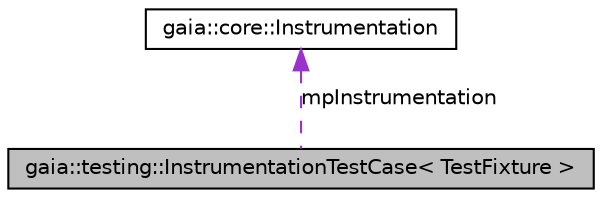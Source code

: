 digraph G
{
  edge [fontname="Helvetica",fontsize="10",labelfontname="Helvetica",labelfontsize="10"];
  node [fontname="Helvetica",fontsize="10",shape=record];
  Node1 [label="gaia::testing::InstrumentationTestCase\< TestFixture \>",height=0.2,width=0.4,color="black", fillcolor="grey75", style="filled" fontcolor="black"];
  Node2 -> Node1 [dir=back,color="darkorchid3",fontsize="10",style="dashed",label="mpInstrumentation",fontname="Helvetica"];
  Node2 [label="gaia::core::Instrumentation",height=0.2,width=0.4,color="black", fillcolor="white", style="filled",URL="$d2/d5f/classgaia_1_1core_1_1_instrumentation.html",tooltip="Base class for implementing application Instrumentation."];
}
